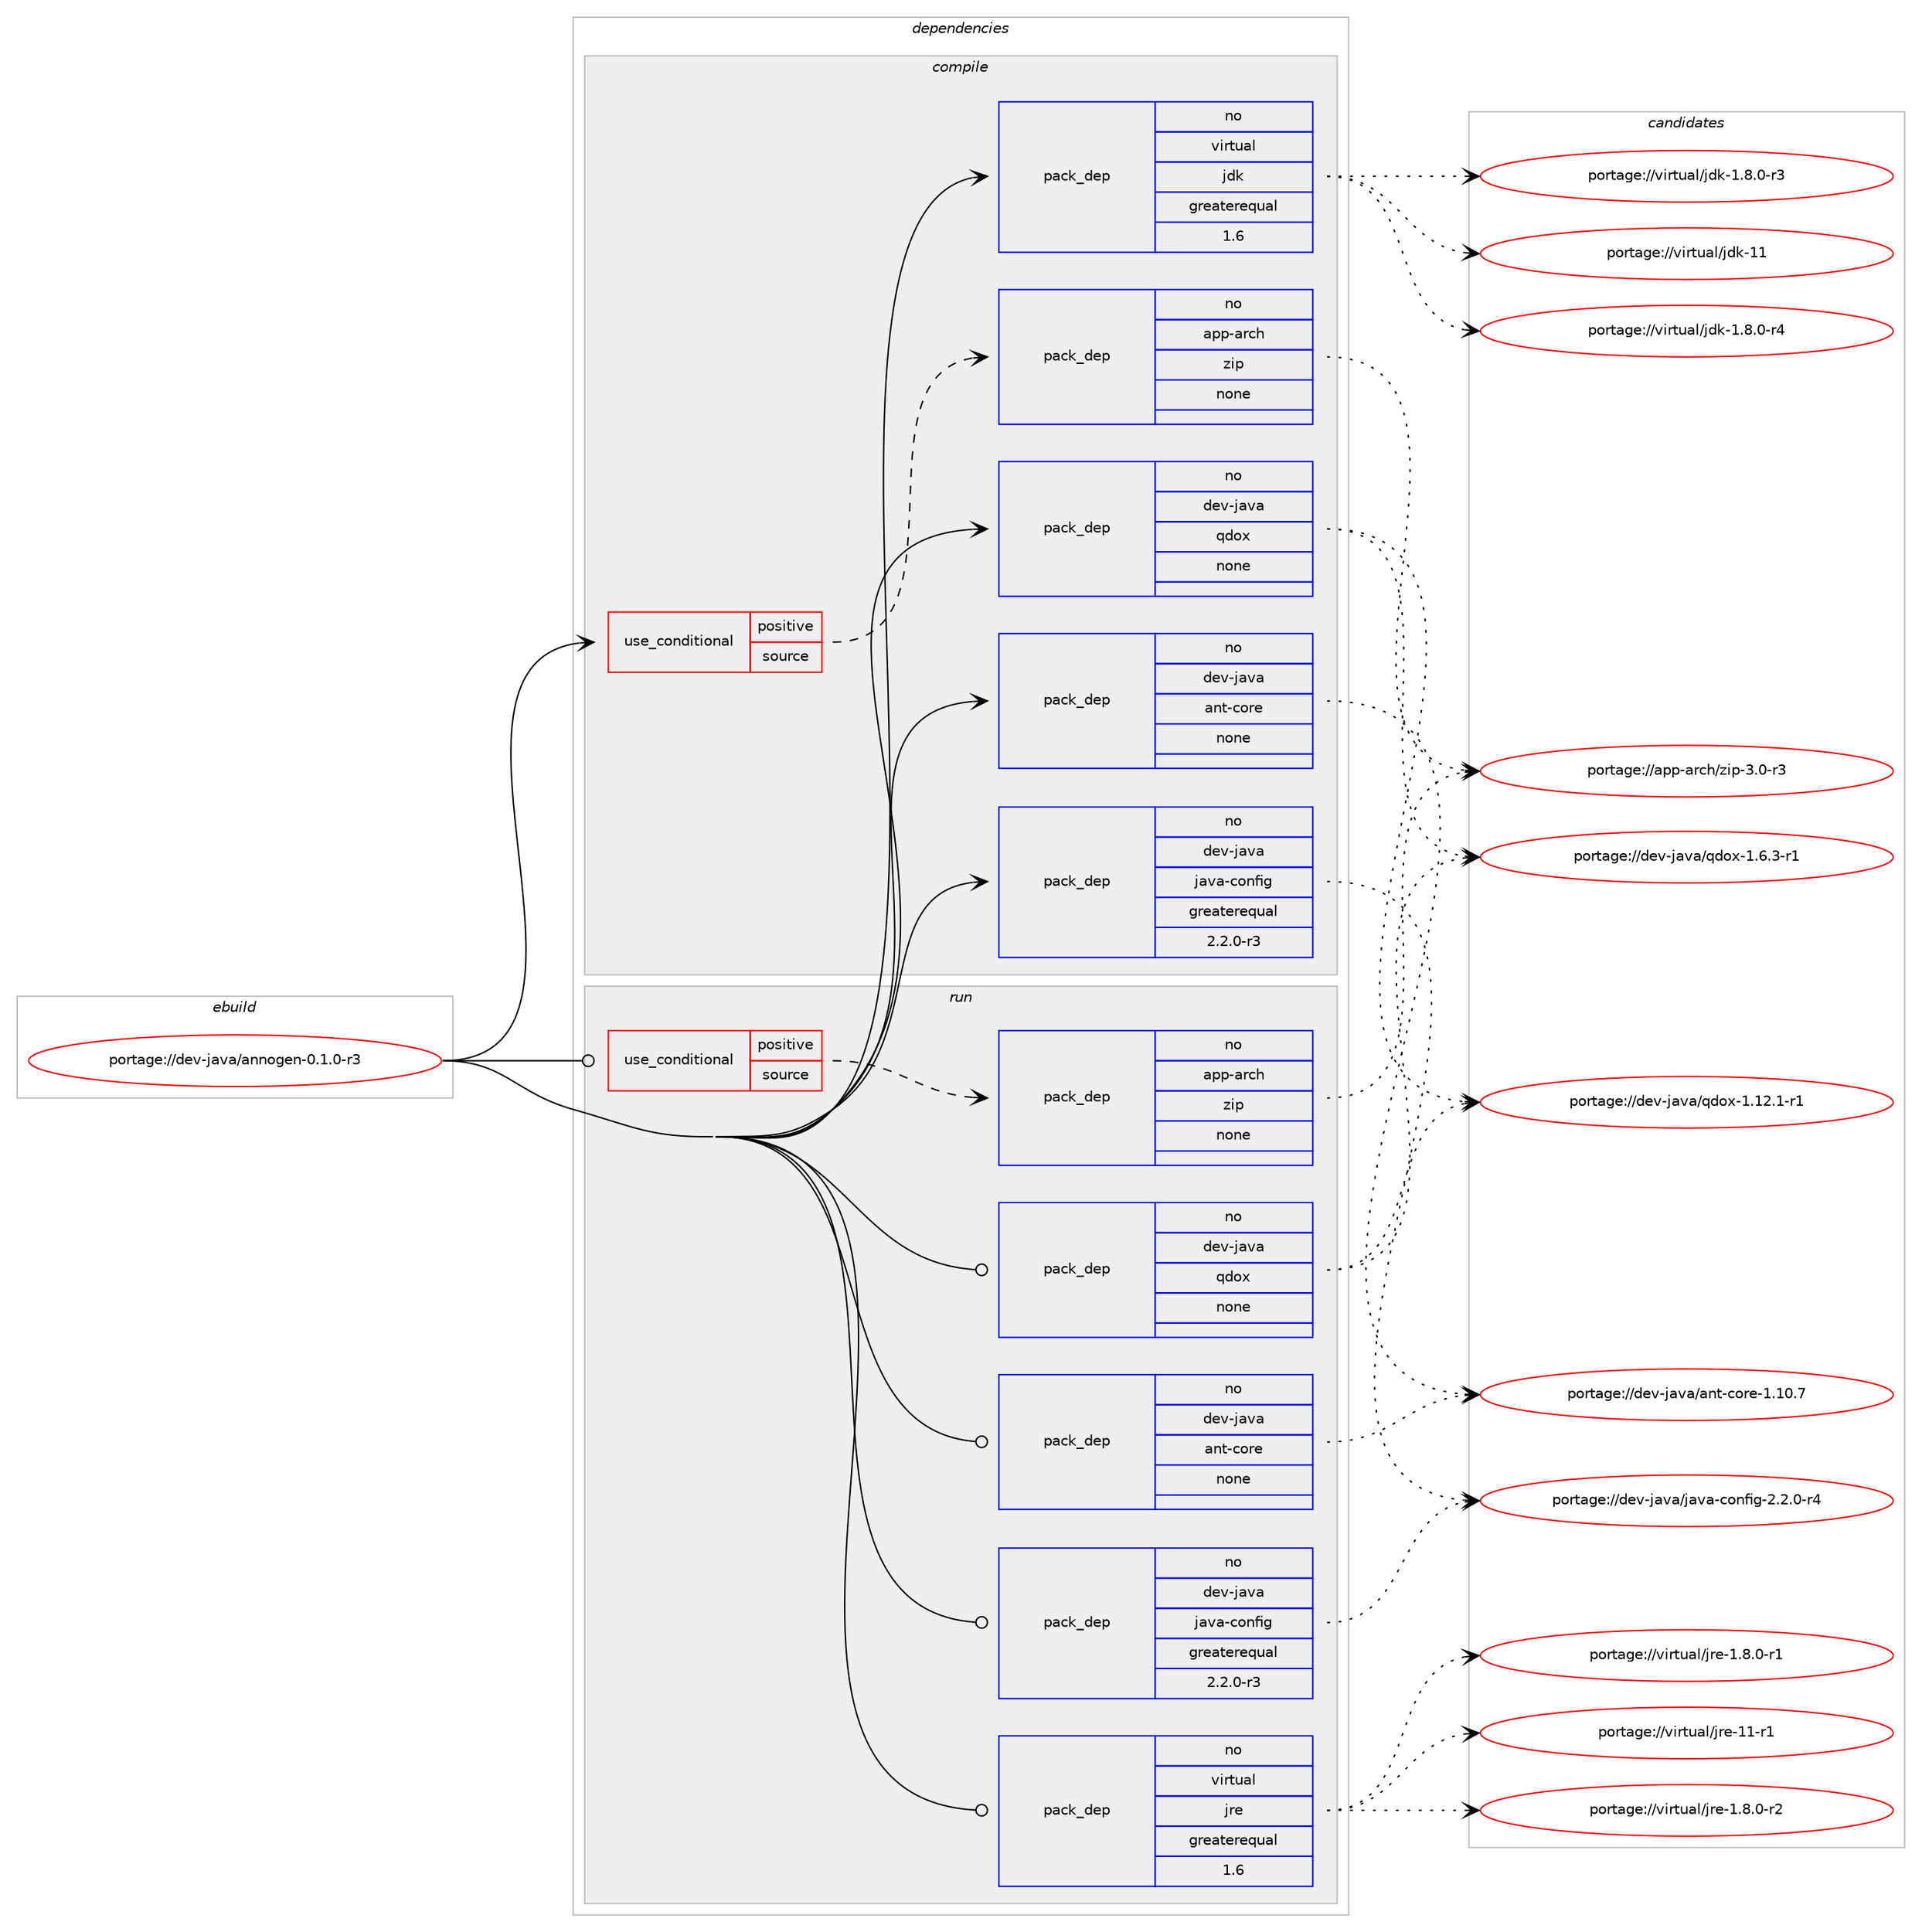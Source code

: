 digraph prolog {

# *************
# Graph options
# *************

newrank=true;
concentrate=true;
compound=true;
graph [rankdir=LR,fontname=Helvetica,fontsize=10,ranksep=1.5];#, ranksep=2.5, nodesep=0.2];
edge  [arrowhead=vee];
node  [fontname=Helvetica,fontsize=10];

# **********
# The ebuild
# **********

subgraph cluster_leftcol {
color=gray;
label=<<i>ebuild</i>>;
id [label="portage://dev-java/annogen-0.1.0-r3", color=red, width=4, href="../dev-java/annogen-0.1.0-r3.svg"];
}

# ****************
# The dependencies
# ****************

subgraph cluster_midcol {
color=gray;
label=<<i>dependencies</i>>;
subgraph cluster_compile {
fillcolor="#eeeeee";
style=filled;
label=<<i>compile</i>>;
subgraph cond130684 {
dependency534480 [label=<<TABLE BORDER="0" CELLBORDER="1" CELLSPACING="0" CELLPADDING="4"><TR><TD ROWSPAN="3" CELLPADDING="10">use_conditional</TD></TR><TR><TD>positive</TD></TR><TR><TD>source</TD></TR></TABLE>>, shape=none, color=red];
subgraph pack398175 {
dependency534481 [label=<<TABLE BORDER="0" CELLBORDER="1" CELLSPACING="0" CELLPADDING="4" WIDTH="220"><TR><TD ROWSPAN="6" CELLPADDING="30">pack_dep</TD></TR><TR><TD WIDTH="110">no</TD></TR><TR><TD>app-arch</TD></TR><TR><TD>zip</TD></TR><TR><TD>none</TD></TR><TR><TD></TD></TR></TABLE>>, shape=none, color=blue];
}
dependency534480:e -> dependency534481:w [weight=20,style="dashed",arrowhead="vee"];
}
id:e -> dependency534480:w [weight=20,style="solid",arrowhead="vee"];
subgraph pack398176 {
dependency534482 [label=<<TABLE BORDER="0" CELLBORDER="1" CELLSPACING="0" CELLPADDING="4" WIDTH="220"><TR><TD ROWSPAN="6" CELLPADDING="30">pack_dep</TD></TR><TR><TD WIDTH="110">no</TD></TR><TR><TD>dev-java</TD></TR><TR><TD>ant-core</TD></TR><TR><TD>none</TD></TR><TR><TD></TD></TR></TABLE>>, shape=none, color=blue];
}
id:e -> dependency534482:w [weight=20,style="solid",arrowhead="vee"];
subgraph pack398177 {
dependency534483 [label=<<TABLE BORDER="0" CELLBORDER="1" CELLSPACING="0" CELLPADDING="4" WIDTH="220"><TR><TD ROWSPAN="6" CELLPADDING="30">pack_dep</TD></TR><TR><TD WIDTH="110">no</TD></TR><TR><TD>dev-java</TD></TR><TR><TD>java-config</TD></TR><TR><TD>greaterequal</TD></TR><TR><TD>2.2.0-r3</TD></TR></TABLE>>, shape=none, color=blue];
}
id:e -> dependency534483:w [weight=20,style="solid",arrowhead="vee"];
subgraph pack398178 {
dependency534484 [label=<<TABLE BORDER="0" CELLBORDER="1" CELLSPACING="0" CELLPADDING="4" WIDTH="220"><TR><TD ROWSPAN="6" CELLPADDING="30">pack_dep</TD></TR><TR><TD WIDTH="110">no</TD></TR><TR><TD>dev-java</TD></TR><TR><TD>qdox</TD></TR><TR><TD>none</TD></TR><TR><TD></TD></TR></TABLE>>, shape=none, color=blue];
}
id:e -> dependency534484:w [weight=20,style="solid",arrowhead="vee"];
subgraph pack398179 {
dependency534485 [label=<<TABLE BORDER="0" CELLBORDER="1" CELLSPACING="0" CELLPADDING="4" WIDTH="220"><TR><TD ROWSPAN="6" CELLPADDING="30">pack_dep</TD></TR><TR><TD WIDTH="110">no</TD></TR><TR><TD>virtual</TD></TR><TR><TD>jdk</TD></TR><TR><TD>greaterequal</TD></TR><TR><TD>1.6</TD></TR></TABLE>>, shape=none, color=blue];
}
id:e -> dependency534485:w [weight=20,style="solid",arrowhead="vee"];
}
subgraph cluster_compileandrun {
fillcolor="#eeeeee";
style=filled;
label=<<i>compile and run</i>>;
}
subgraph cluster_run {
fillcolor="#eeeeee";
style=filled;
label=<<i>run</i>>;
subgraph cond130685 {
dependency534486 [label=<<TABLE BORDER="0" CELLBORDER="1" CELLSPACING="0" CELLPADDING="4"><TR><TD ROWSPAN="3" CELLPADDING="10">use_conditional</TD></TR><TR><TD>positive</TD></TR><TR><TD>source</TD></TR></TABLE>>, shape=none, color=red];
subgraph pack398180 {
dependency534487 [label=<<TABLE BORDER="0" CELLBORDER="1" CELLSPACING="0" CELLPADDING="4" WIDTH="220"><TR><TD ROWSPAN="6" CELLPADDING="30">pack_dep</TD></TR><TR><TD WIDTH="110">no</TD></TR><TR><TD>app-arch</TD></TR><TR><TD>zip</TD></TR><TR><TD>none</TD></TR><TR><TD></TD></TR></TABLE>>, shape=none, color=blue];
}
dependency534486:e -> dependency534487:w [weight=20,style="dashed",arrowhead="vee"];
}
id:e -> dependency534486:w [weight=20,style="solid",arrowhead="odot"];
subgraph pack398181 {
dependency534488 [label=<<TABLE BORDER="0" CELLBORDER="1" CELLSPACING="0" CELLPADDING="4" WIDTH="220"><TR><TD ROWSPAN="6" CELLPADDING="30">pack_dep</TD></TR><TR><TD WIDTH="110">no</TD></TR><TR><TD>dev-java</TD></TR><TR><TD>ant-core</TD></TR><TR><TD>none</TD></TR><TR><TD></TD></TR></TABLE>>, shape=none, color=blue];
}
id:e -> dependency534488:w [weight=20,style="solid",arrowhead="odot"];
subgraph pack398182 {
dependency534489 [label=<<TABLE BORDER="0" CELLBORDER="1" CELLSPACING="0" CELLPADDING="4" WIDTH="220"><TR><TD ROWSPAN="6" CELLPADDING="30">pack_dep</TD></TR><TR><TD WIDTH="110">no</TD></TR><TR><TD>dev-java</TD></TR><TR><TD>java-config</TD></TR><TR><TD>greaterequal</TD></TR><TR><TD>2.2.0-r3</TD></TR></TABLE>>, shape=none, color=blue];
}
id:e -> dependency534489:w [weight=20,style="solid",arrowhead="odot"];
subgraph pack398183 {
dependency534490 [label=<<TABLE BORDER="0" CELLBORDER="1" CELLSPACING="0" CELLPADDING="4" WIDTH="220"><TR><TD ROWSPAN="6" CELLPADDING="30">pack_dep</TD></TR><TR><TD WIDTH="110">no</TD></TR><TR><TD>dev-java</TD></TR><TR><TD>qdox</TD></TR><TR><TD>none</TD></TR><TR><TD></TD></TR></TABLE>>, shape=none, color=blue];
}
id:e -> dependency534490:w [weight=20,style="solid",arrowhead="odot"];
subgraph pack398184 {
dependency534491 [label=<<TABLE BORDER="0" CELLBORDER="1" CELLSPACING="0" CELLPADDING="4" WIDTH="220"><TR><TD ROWSPAN="6" CELLPADDING="30">pack_dep</TD></TR><TR><TD WIDTH="110">no</TD></TR><TR><TD>virtual</TD></TR><TR><TD>jre</TD></TR><TR><TD>greaterequal</TD></TR><TR><TD>1.6</TD></TR></TABLE>>, shape=none, color=blue];
}
id:e -> dependency534491:w [weight=20,style="solid",arrowhead="odot"];
}
}

# **************
# The candidates
# **************

subgraph cluster_choices {
rank=same;
color=gray;
label=<<i>candidates</i>>;

subgraph choice398175 {
color=black;
nodesep=1;
choice9711211245971149910447122105112455146484511451 [label="portage://app-arch/zip-3.0-r3", color=red, width=4,href="../app-arch/zip-3.0-r3.svg"];
dependency534481:e -> choice9711211245971149910447122105112455146484511451:w [style=dotted,weight="100"];
}
subgraph choice398176 {
color=black;
nodesep=1;
choice1001011184510697118974797110116459911111410145494649484655 [label="portage://dev-java/ant-core-1.10.7", color=red, width=4,href="../dev-java/ant-core-1.10.7.svg"];
dependency534482:e -> choice1001011184510697118974797110116459911111410145494649484655:w [style=dotted,weight="100"];
}
subgraph choice398177 {
color=black;
nodesep=1;
choice10010111845106971189747106971189745991111101021051034550465046484511452 [label="portage://dev-java/java-config-2.2.0-r4", color=red, width=4,href="../dev-java/java-config-2.2.0-r4.svg"];
dependency534483:e -> choice10010111845106971189747106971189745991111101021051034550465046484511452:w [style=dotted,weight="100"];
}
subgraph choice398178 {
color=black;
nodesep=1;
choice100101118451069711897471131001111204549465446514511449 [label="portage://dev-java/qdox-1.6.3-r1", color=red, width=4,href="../dev-java/qdox-1.6.3-r1.svg"];
choice10010111845106971189747113100111120454946495046494511449 [label="portage://dev-java/qdox-1.12.1-r1", color=red, width=4,href="../dev-java/qdox-1.12.1-r1.svg"];
dependency534484:e -> choice100101118451069711897471131001111204549465446514511449:w [style=dotted,weight="100"];
dependency534484:e -> choice10010111845106971189747113100111120454946495046494511449:w [style=dotted,weight="100"];
}
subgraph choice398179 {
color=black;
nodesep=1;
choice1181051141161179710847106100107454949 [label="portage://virtual/jdk-11", color=red, width=4,href="../virtual/jdk-11.svg"];
choice11810511411611797108471061001074549465646484511452 [label="portage://virtual/jdk-1.8.0-r4", color=red, width=4,href="../virtual/jdk-1.8.0-r4.svg"];
choice11810511411611797108471061001074549465646484511451 [label="portage://virtual/jdk-1.8.0-r3", color=red, width=4,href="../virtual/jdk-1.8.0-r3.svg"];
dependency534485:e -> choice1181051141161179710847106100107454949:w [style=dotted,weight="100"];
dependency534485:e -> choice11810511411611797108471061001074549465646484511452:w [style=dotted,weight="100"];
dependency534485:e -> choice11810511411611797108471061001074549465646484511451:w [style=dotted,weight="100"];
}
subgraph choice398180 {
color=black;
nodesep=1;
choice9711211245971149910447122105112455146484511451 [label="portage://app-arch/zip-3.0-r3", color=red, width=4,href="../app-arch/zip-3.0-r3.svg"];
dependency534487:e -> choice9711211245971149910447122105112455146484511451:w [style=dotted,weight="100"];
}
subgraph choice398181 {
color=black;
nodesep=1;
choice1001011184510697118974797110116459911111410145494649484655 [label="portage://dev-java/ant-core-1.10.7", color=red, width=4,href="../dev-java/ant-core-1.10.7.svg"];
dependency534488:e -> choice1001011184510697118974797110116459911111410145494649484655:w [style=dotted,weight="100"];
}
subgraph choice398182 {
color=black;
nodesep=1;
choice10010111845106971189747106971189745991111101021051034550465046484511452 [label="portage://dev-java/java-config-2.2.0-r4", color=red, width=4,href="../dev-java/java-config-2.2.0-r4.svg"];
dependency534489:e -> choice10010111845106971189747106971189745991111101021051034550465046484511452:w [style=dotted,weight="100"];
}
subgraph choice398183 {
color=black;
nodesep=1;
choice100101118451069711897471131001111204549465446514511449 [label="portage://dev-java/qdox-1.6.3-r1", color=red, width=4,href="../dev-java/qdox-1.6.3-r1.svg"];
choice10010111845106971189747113100111120454946495046494511449 [label="portage://dev-java/qdox-1.12.1-r1", color=red, width=4,href="../dev-java/qdox-1.12.1-r1.svg"];
dependency534490:e -> choice100101118451069711897471131001111204549465446514511449:w [style=dotted,weight="100"];
dependency534490:e -> choice10010111845106971189747113100111120454946495046494511449:w [style=dotted,weight="100"];
}
subgraph choice398184 {
color=black;
nodesep=1;
choice11810511411611797108471061141014549494511449 [label="portage://virtual/jre-11-r1", color=red, width=4,href="../virtual/jre-11-r1.svg"];
choice11810511411611797108471061141014549465646484511450 [label="portage://virtual/jre-1.8.0-r2", color=red, width=4,href="../virtual/jre-1.8.0-r2.svg"];
choice11810511411611797108471061141014549465646484511449 [label="portage://virtual/jre-1.8.0-r1", color=red, width=4,href="../virtual/jre-1.8.0-r1.svg"];
dependency534491:e -> choice11810511411611797108471061141014549494511449:w [style=dotted,weight="100"];
dependency534491:e -> choice11810511411611797108471061141014549465646484511450:w [style=dotted,weight="100"];
dependency534491:e -> choice11810511411611797108471061141014549465646484511449:w [style=dotted,weight="100"];
}
}

}

